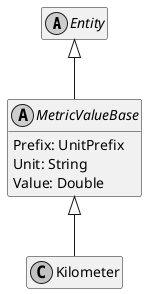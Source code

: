 ﻿@startuml
hide empty members
skinparam monochrome true
skinparam backgroundcolor transparent

abstract class Entity {
}

Entity <|-- MetricValueBase

abstract class MetricValueBase {
    Prefix: UnitPrefix
    Unit: String
    Value: Double
}

MetricValueBase <|-- Kilometer

class Kilometer {
}

@enduml

